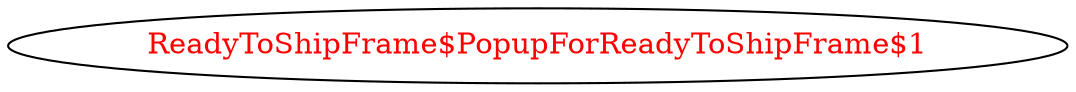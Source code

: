 digraph dependencyGraph {
 concentrate=true;
 ranksep="2.0";
 rankdir="LR"; 
 splines="ortho";
"ReadyToShipFrame$PopupForReadyToShipFrame$1" [fontcolor="red"];
}